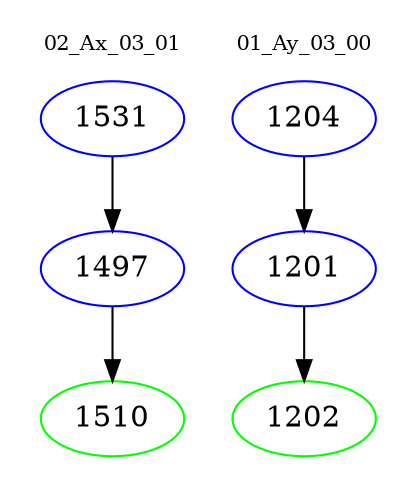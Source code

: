 digraph{
subgraph cluster_0 {
color = white
label = "02_Ax_03_01";
fontsize=10;
T0_1531 [label="1531", color="blue"]
T0_1531 -> T0_1497 [color="black"]
T0_1497 [label="1497", color="blue"]
T0_1497 -> T0_1510 [color="black"]
T0_1510 [label="1510", color="green"]
}
subgraph cluster_1 {
color = white
label = "01_Ay_03_00";
fontsize=10;
T1_1204 [label="1204", color="blue"]
T1_1204 -> T1_1201 [color="black"]
T1_1201 [label="1201", color="blue"]
T1_1201 -> T1_1202 [color="black"]
T1_1202 [label="1202", color="green"]
}
}
